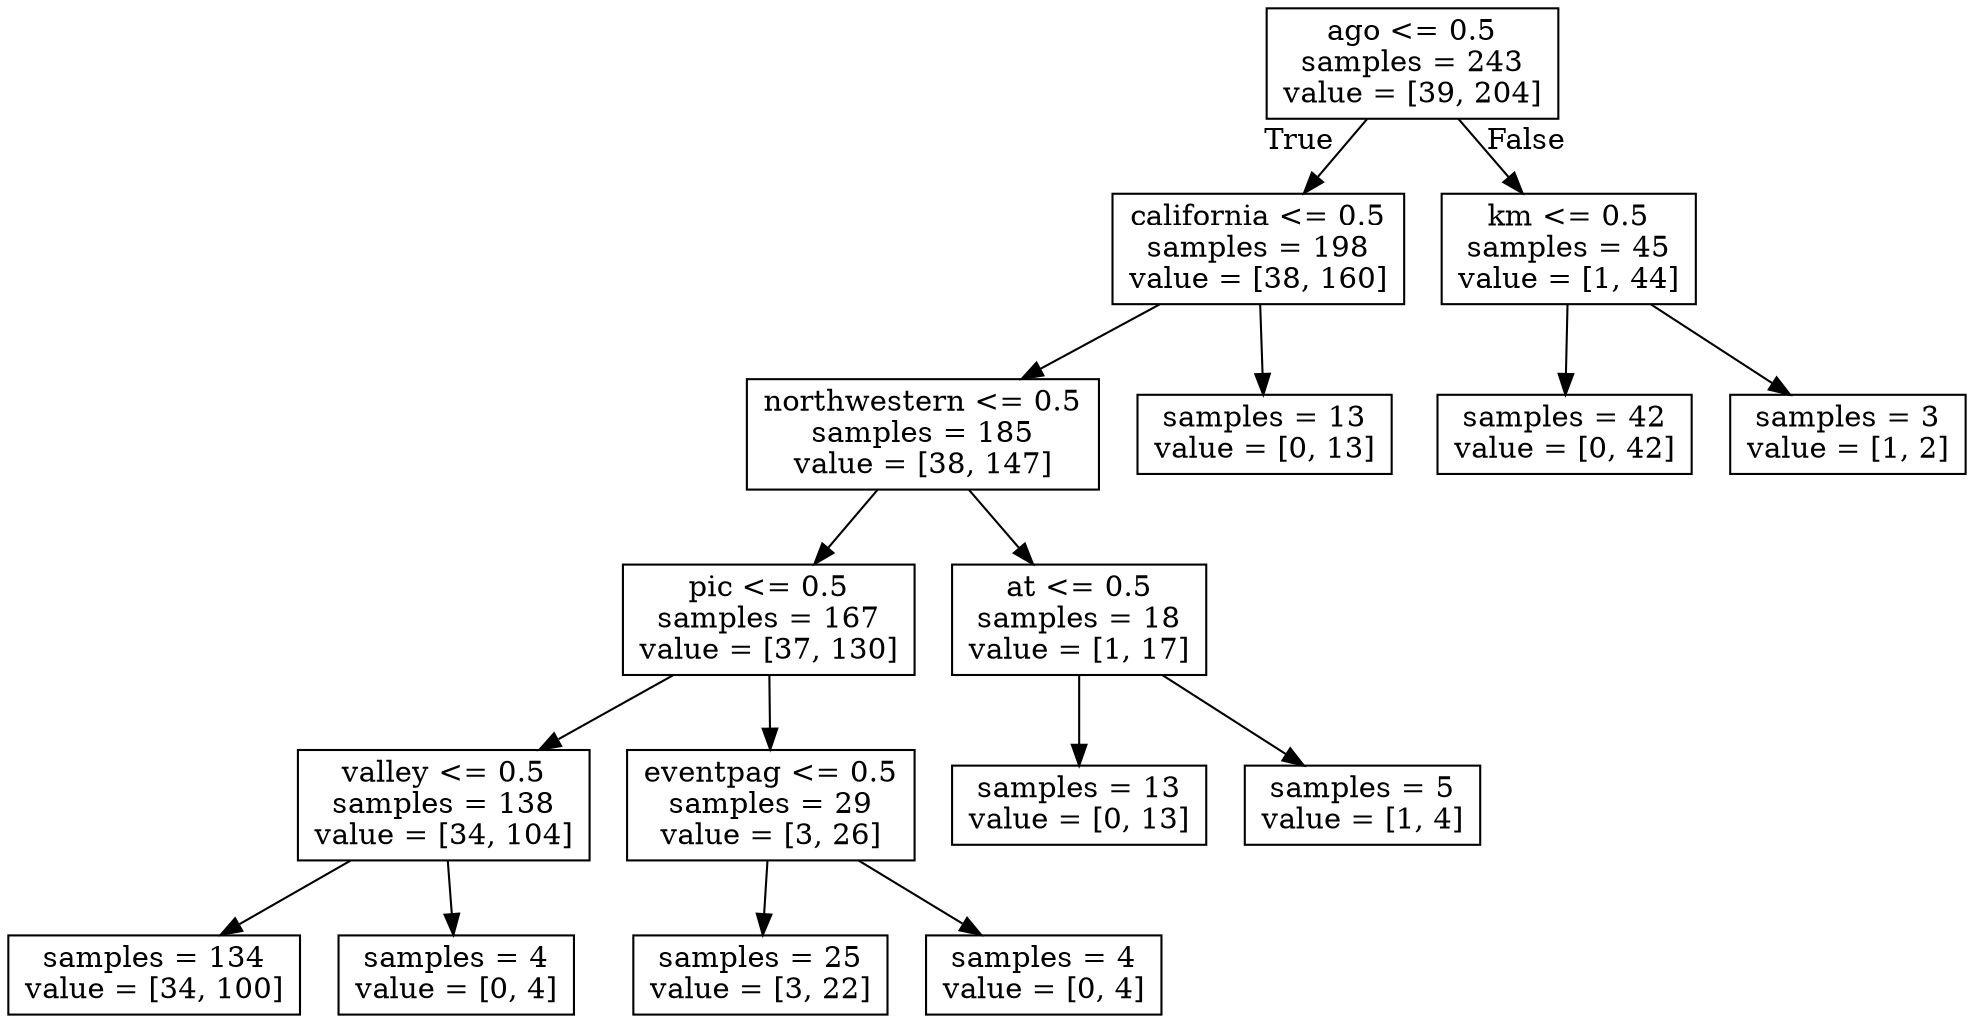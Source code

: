 digraph Tree {
node [shape=box] ;
0 [label="ago <= 0.5\nsamples = 243\nvalue = [39, 204]"] ;
1 [label="california <= 0.5\nsamples = 198\nvalue = [38, 160]"] ;
0 -> 1 [labeldistance=2.5, labelangle=45, headlabel="True"] ;
2 [label="northwestern <= 0.5\nsamples = 185\nvalue = [38, 147]"] ;
1 -> 2 ;
3 [label="pic <= 0.5\nsamples = 167\nvalue = [37, 130]"] ;
2 -> 3 ;
4 [label="valley <= 0.5\nsamples = 138\nvalue = [34, 104]"] ;
3 -> 4 ;
5 [label="samples = 134\nvalue = [34, 100]"] ;
4 -> 5 ;
6 [label="samples = 4\nvalue = [0, 4]"] ;
4 -> 6 ;
7 [label="eventpag <= 0.5\nsamples = 29\nvalue = [3, 26]"] ;
3 -> 7 ;
8 [label="samples = 25\nvalue = [3, 22]"] ;
7 -> 8 ;
9 [label="samples = 4\nvalue = [0, 4]"] ;
7 -> 9 ;
10 [label="at <= 0.5\nsamples = 18\nvalue = [1, 17]"] ;
2 -> 10 ;
11 [label="samples = 13\nvalue = [0, 13]"] ;
10 -> 11 ;
12 [label="samples = 5\nvalue = [1, 4]"] ;
10 -> 12 ;
13 [label="samples = 13\nvalue = [0, 13]"] ;
1 -> 13 ;
14 [label="km <= 0.5\nsamples = 45\nvalue = [1, 44]"] ;
0 -> 14 [labeldistance=2.5, labelangle=-45, headlabel="False"] ;
15 [label="samples = 42\nvalue = [0, 42]"] ;
14 -> 15 ;
16 [label="samples = 3\nvalue = [1, 2]"] ;
14 -> 16 ;
}